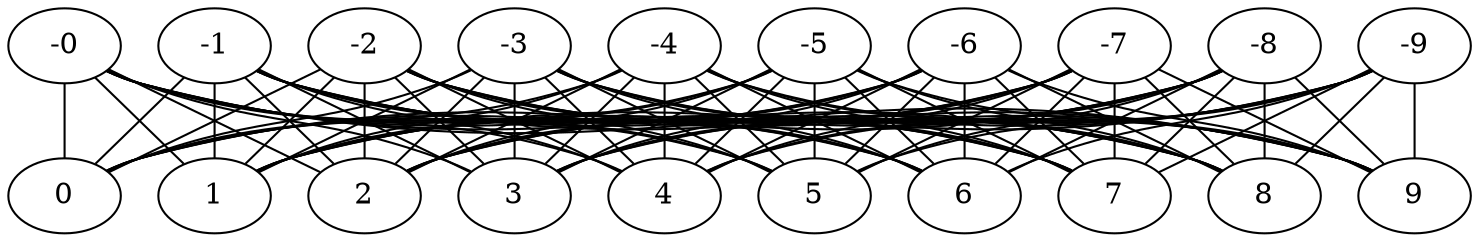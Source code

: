 graph {
    0-0 -- 1-0;
    0-0 -- 0-1;
    0-1 -- 1-1;
    0-1 -- 0-2;
    0-2 -- 1-2;
    0-2 -- 0-3;
    0-3 -- 1-3;
    0-3 -- 0-4;
    0-4 -- 1-4;
    0-4 -- 0-5;
    0-5 -- 1-5;
    0-5 -- 0-6;
    0-6 -- 1-6;
    0-6 -- 0-7;
    0-7 -- 1-7;
    0-7 -- 0-8;
    0-8 -- 1-8;
    0-8 -- 0-9;
    0-9 -- 1-9;
    1-9 -- 2-9;
    2-9 -- 3-9;
    3-9 -- 4-9;
    4-9 -- 5-9;
    5-9 -- 6-9;
    6-9 -- 7-9;
    7-9 -- 8-9;
    8-9 -- 9-9;
    1-8 -- 2-8;
    2-8 -- 3-8;
    3-8 -- 4-8;
    4-8 -- 5-8;
    5-8 -- 6-8;
    6-8 -- 7-8;
    7-8 -- 8-8;
    8-8 -- 9-8;
    1-7 -- 2-7;
    2-7 -- 3-7;
    3-7 -- 4-7;
    4-7 -- 5-7;
    5-7 -- 6-7;
    6-7 -- 7-7;
    7-7 -- 8-7;
    8-7 -- 9-7;
    1-6 -- 2-6;
    2-6 -- 3-6;
    3-6 -- 4-6;
    4-6 -- 5-6;
    5-6 -- 6-6;
    6-6 -- 7-6;
    7-6 -- 8-6;
    8-6 -- 9-6;
    1-5 -- 2-5;
    2-5 -- 3-5;
    3-5 -- 4-5;
    4-5 -- 5-5;
    5-5 -- 6-5;
    6-5 -- 7-5;
    7-5 -- 8-5;
    8-5 -- 9-5;
    1-4 -- 2-4;
    2-4 -- 3-4;
    3-4 -- 4-4;
    4-4 -- 5-4;
    5-4 -- 6-4;
    6-4 -- 7-4;
    7-4 -- 8-4;
    8-4 -- 9-4;
    1-3 -- 2-3;
    2-3 -- 3-3;
    3-3 -- 4-3;
    4-3 -- 5-3;
    5-3 -- 6-3;
    6-3 -- 7-3;
    7-3 -- 8-3;
    8-3 -- 9-3;
    1-2 -- 2-2;
    2-2 -- 3-2;
    3-2 -- 4-2;
    4-2 -- 5-2;
    5-2 -- 6-2;
    6-2 -- 7-2;
    7-2 -- 8-2;
    8-2 -- 9-2;
    1-1 -- 2-1;
    2-1 -- 3-1;
    3-1 -- 4-1;
    4-1 -- 5-1;
    5-1 -- 6-1;
    6-1 -- 7-1;
    7-1 -- 8-1;
    8-1 -- 9-1;
    1-0 -- 2-0;
    2-0 -- 3-0;
    3-0 -- 4-0;
    4-0 -- 5-0;
    5-0 -- 6-0;
    6-0 -- 7-0;
    7-0 -- 8-0;
    8-0 -- 9-0;
}